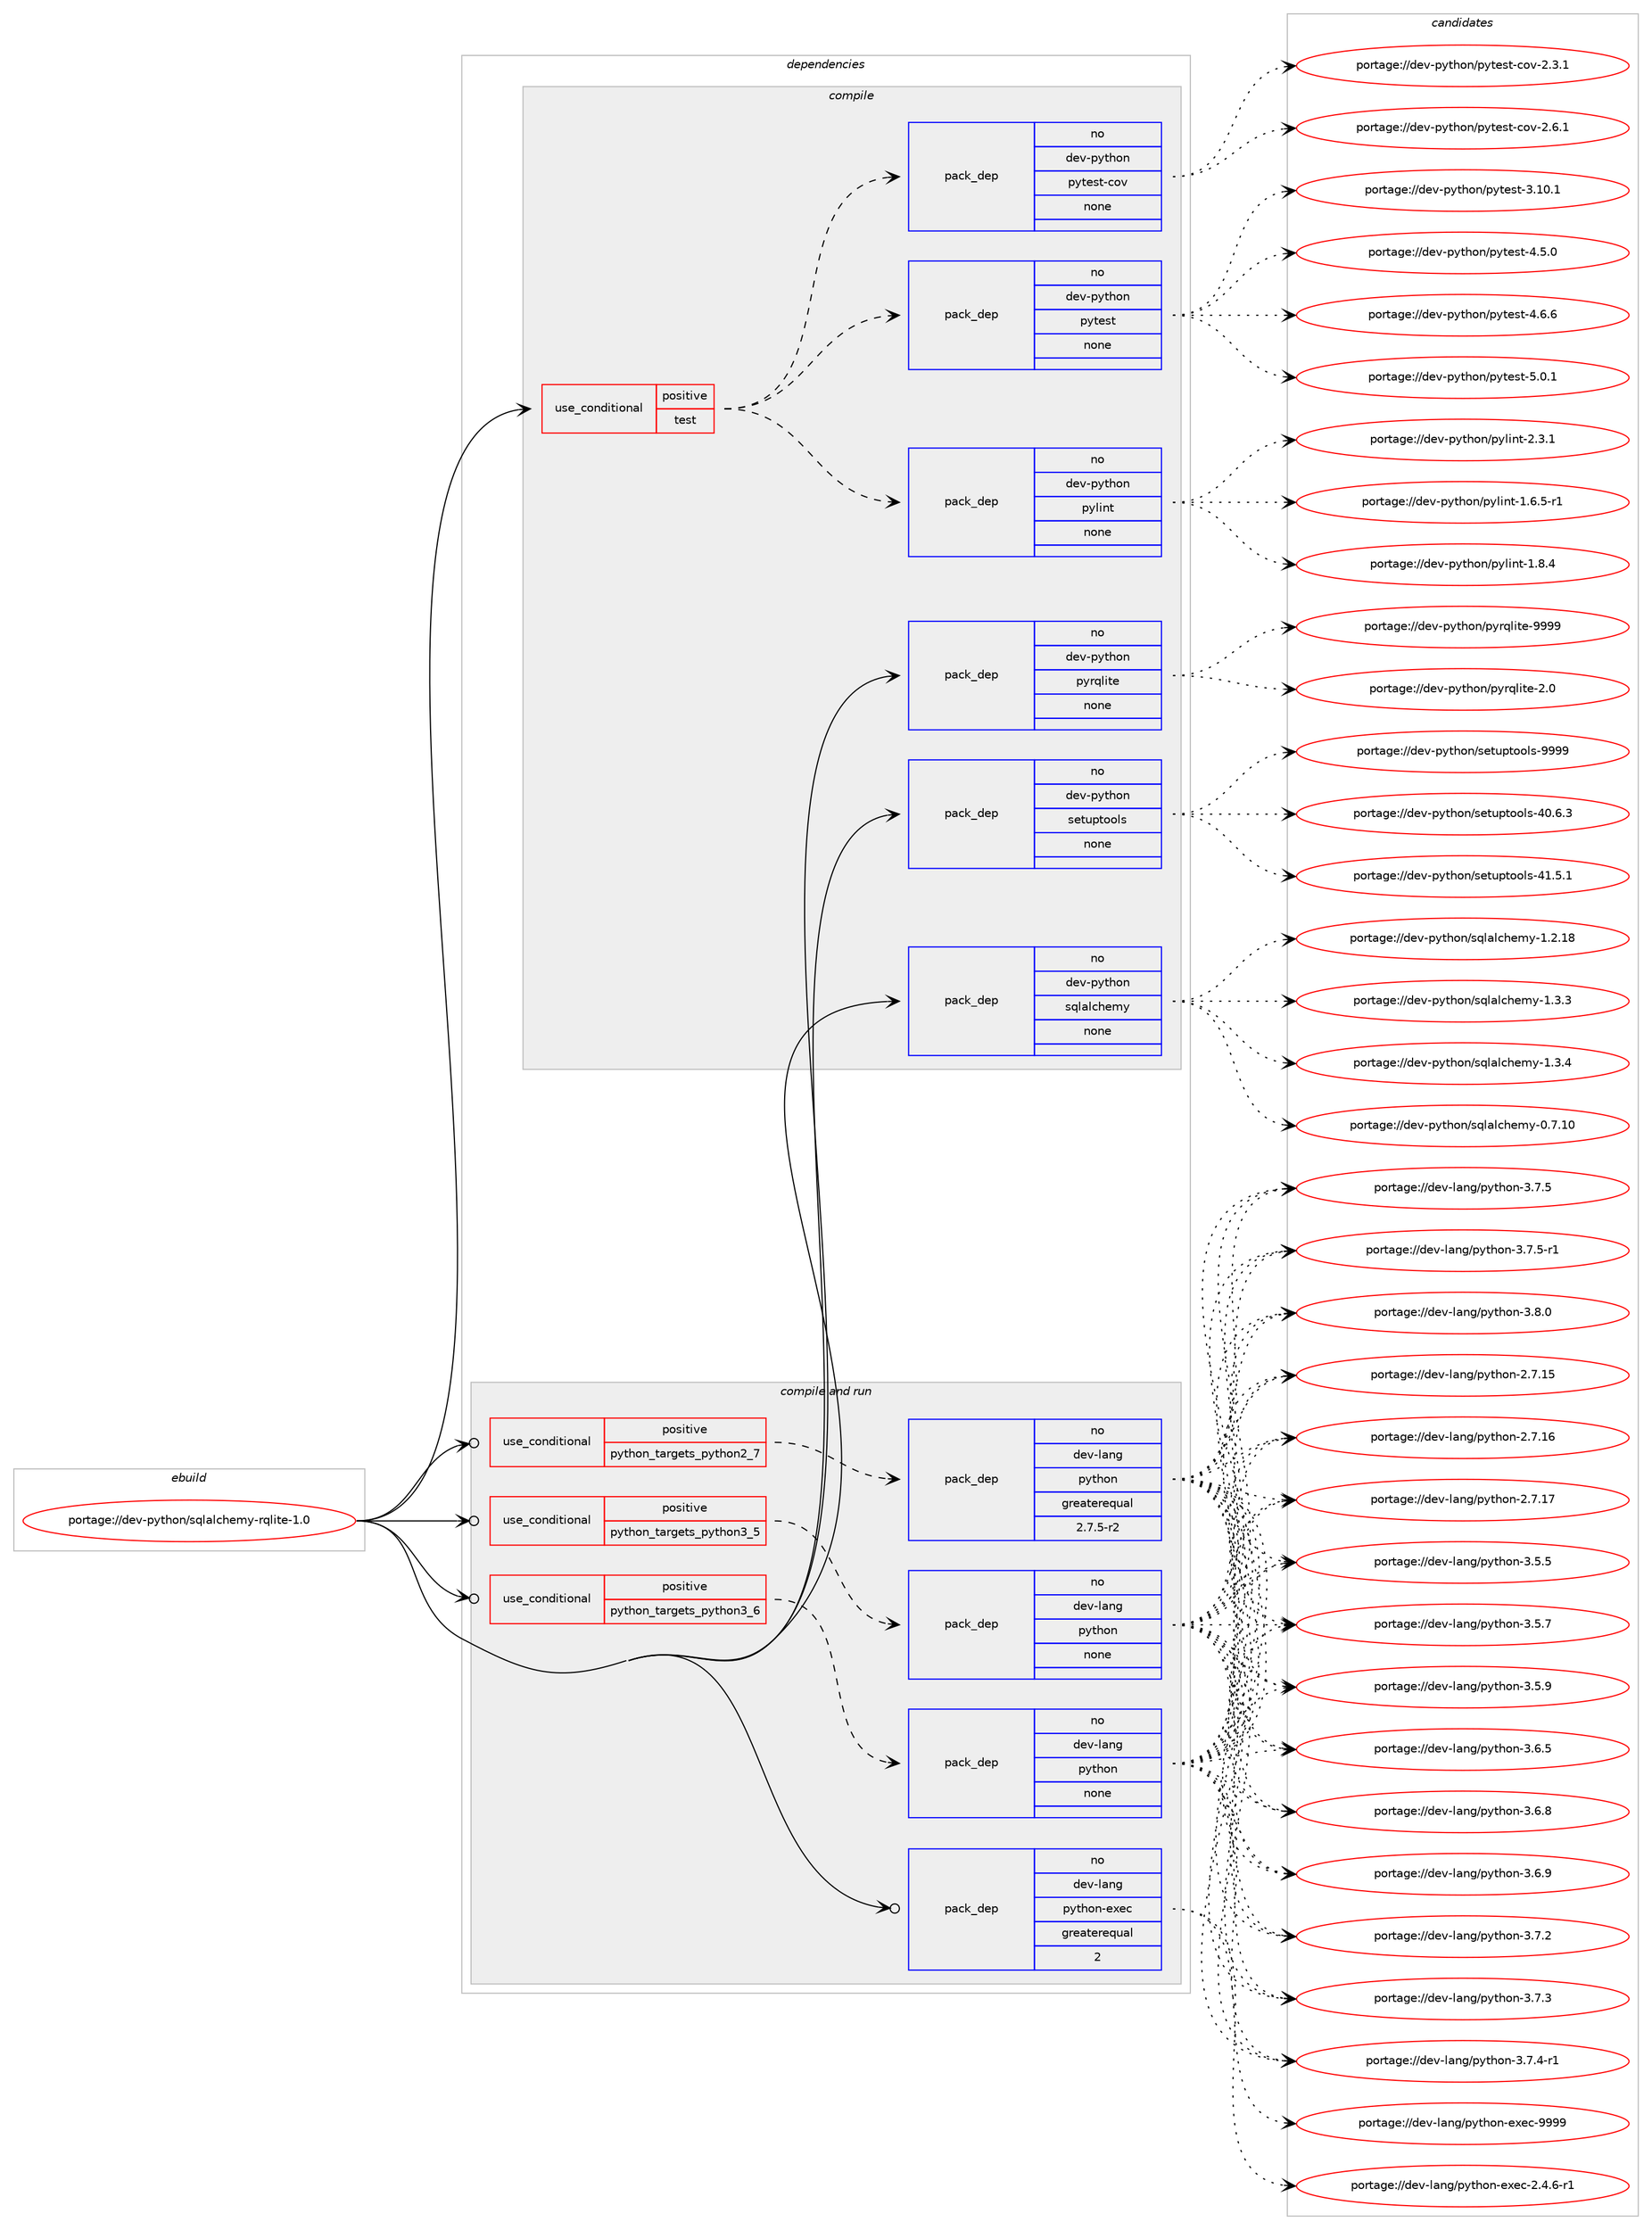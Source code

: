 digraph prolog {

# *************
# Graph options
# *************

newrank=true;
concentrate=true;
compound=true;
graph [rankdir=LR,fontname=Helvetica,fontsize=10,ranksep=1.5];#, ranksep=2.5, nodesep=0.2];
edge  [arrowhead=vee];
node  [fontname=Helvetica,fontsize=10];

# **********
# The ebuild
# **********

subgraph cluster_leftcol {
color=gray;
rank=same;
label=<<i>ebuild</i>>;
id [label="portage://dev-python/sqlalchemy-rqlite-1.0", color=red, width=4, href="../dev-python/sqlalchemy-rqlite-1.0.svg"];
}

# ****************
# The dependencies
# ****************

subgraph cluster_midcol {
color=gray;
label=<<i>dependencies</i>>;
subgraph cluster_compile {
fillcolor="#eeeeee";
style=filled;
label=<<i>compile</i>>;
subgraph cond39195 {
dependency173992 [label=<<TABLE BORDER="0" CELLBORDER="1" CELLSPACING="0" CELLPADDING="4"><TR><TD ROWSPAN="3" CELLPADDING="10">use_conditional</TD></TR><TR><TD>positive</TD></TR><TR><TD>test</TD></TR></TABLE>>, shape=none, color=red];
subgraph pack131394 {
dependency173993 [label=<<TABLE BORDER="0" CELLBORDER="1" CELLSPACING="0" CELLPADDING="4" WIDTH="220"><TR><TD ROWSPAN="6" CELLPADDING="30">pack_dep</TD></TR><TR><TD WIDTH="110">no</TD></TR><TR><TD>dev-python</TD></TR><TR><TD>pytest</TD></TR><TR><TD>none</TD></TR><TR><TD></TD></TR></TABLE>>, shape=none, color=blue];
}
dependency173992:e -> dependency173993:w [weight=20,style="dashed",arrowhead="vee"];
subgraph pack131395 {
dependency173994 [label=<<TABLE BORDER="0" CELLBORDER="1" CELLSPACING="0" CELLPADDING="4" WIDTH="220"><TR><TD ROWSPAN="6" CELLPADDING="30">pack_dep</TD></TR><TR><TD WIDTH="110">no</TD></TR><TR><TD>dev-python</TD></TR><TR><TD>pytest-cov</TD></TR><TR><TD>none</TD></TR><TR><TD></TD></TR></TABLE>>, shape=none, color=blue];
}
dependency173992:e -> dependency173994:w [weight=20,style="dashed",arrowhead="vee"];
subgraph pack131396 {
dependency173995 [label=<<TABLE BORDER="0" CELLBORDER="1" CELLSPACING="0" CELLPADDING="4" WIDTH="220"><TR><TD ROWSPAN="6" CELLPADDING="30">pack_dep</TD></TR><TR><TD WIDTH="110">no</TD></TR><TR><TD>dev-python</TD></TR><TR><TD>pylint</TD></TR><TR><TD>none</TD></TR><TR><TD></TD></TR></TABLE>>, shape=none, color=blue];
}
dependency173992:e -> dependency173995:w [weight=20,style="dashed",arrowhead="vee"];
}
id:e -> dependency173992:w [weight=20,style="solid",arrowhead="vee"];
subgraph pack131397 {
dependency173996 [label=<<TABLE BORDER="0" CELLBORDER="1" CELLSPACING="0" CELLPADDING="4" WIDTH="220"><TR><TD ROWSPAN="6" CELLPADDING="30">pack_dep</TD></TR><TR><TD WIDTH="110">no</TD></TR><TR><TD>dev-python</TD></TR><TR><TD>pyrqlite</TD></TR><TR><TD>none</TD></TR><TR><TD></TD></TR></TABLE>>, shape=none, color=blue];
}
id:e -> dependency173996:w [weight=20,style="solid",arrowhead="vee"];
subgraph pack131398 {
dependency173997 [label=<<TABLE BORDER="0" CELLBORDER="1" CELLSPACING="0" CELLPADDING="4" WIDTH="220"><TR><TD ROWSPAN="6" CELLPADDING="30">pack_dep</TD></TR><TR><TD WIDTH="110">no</TD></TR><TR><TD>dev-python</TD></TR><TR><TD>setuptools</TD></TR><TR><TD>none</TD></TR><TR><TD></TD></TR></TABLE>>, shape=none, color=blue];
}
id:e -> dependency173997:w [weight=20,style="solid",arrowhead="vee"];
subgraph pack131399 {
dependency173998 [label=<<TABLE BORDER="0" CELLBORDER="1" CELLSPACING="0" CELLPADDING="4" WIDTH="220"><TR><TD ROWSPAN="6" CELLPADDING="30">pack_dep</TD></TR><TR><TD WIDTH="110">no</TD></TR><TR><TD>dev-python</TD></TR><TR><TD>sqlalchemy</TD></TR><TR><TD>none</TD></TR><TR><TD></TD></TR></TABLE>>, shape=none, color=blue];
}
id:e -> dependency173998:w [weight=20,style="solid",arrowhead="vee"];
}
subgraph cluster_compileandrun {
fillcolor="#eeeeee";
style=filled;
label=<<i>compile and run</i>>;
subgraph cond39196 {
dependency173999 [label=<<TABLE BORDER="0" CELLBORDER="1" CELLSPACING="0" CELLPADDING="4"><TR><TD ROWSPAN="3" CELLPADDING="10">use_conditional</TD></TR><TR><TD>positive</TD></TR><TR><TD>python_targets_python2_7</TD></TR></TABLE>>, shape=none, color=red];
subgraph pack131400 {
dependency174000 [label=<<TABLE BORDER="0" CELLBORDER="1" CELLSPACING="0" CELLPADDING="4" WIDTH="220"><TR><TD ROWSPAN="6" CELLPADDING="30">pack_dep</TD></TR><TR><TD WIDTH="110">no</TD></TR><TR><TD>dev-lang</TD></TR><TR><TD>python</TD></TR><TR><TD>greaterequal</TD></TR><TR><TD>2.7.5-r2</TD></TR></TABLE>>, shape=none, color=blue];
}
dependency173999:e -> dependency174000:w [weight=20,style="dashed",arrowhead="vee"];
}
id:e -> dependency173999:w [weight=20,style="solid",arrowhead="odotvee"];
subgraph cond39197 {
dependency174001 [label=<<TABLE BORDER="0" CELLBORDER="1" CELLSPACING="0" CELLPADDING="4"><TR><TD ROWSPAN="3" CELLPADDING="10">use_conditional</TD></TR><TR><TD>positive</TD></TR><TR><TD>python_targets_python3_5</TD></TR></TABLE>>, shape=none, color=red];
subgraph pack131401 {
dependency174002 [label=<<TABLE BORDER="0" CELLBORDER="1" CELLSPACING="0" CELLPADDING="4" WIDTH="220"><TR><TD ROWSPAN="6" CELLPADDING="30">pack_dep</TD></TR><TR><TD WIDTH="110">no</TD></TR><TR><TD>dev-lang</TD></TR><TR><TD>python</TD></TR><TR><TD>none</TD></TR><TR><TD></TD></TR></TABLE>>, shape=none, color=blue];
}
dependency174001:e -> dependency174002:w [weight=20,style="dashed",arrowhead="vee"];
}
id:e -> dependency174001:w [weight=20,style="solid",arrowhead="odotvee"];
subgraph cond39198 {
dependency174003 [label=<<TABLE BORDER="0" CELLBORDER="1" CELLSPACING="0" CELLPADDING="4"><TR><TD ROWSPAN="3" CELLPADDING="10">use_conditional</TD></TR><TR><TD>positive</TD></TR><TR><TD>python_targets_python3_6</TD></TR></TABLE>>, shape=none, color=red];
subgraph pack131402 {
dependency174004 [label=<<TABLE BORDER="0" CELLBORDER="1" CELLSPACING="0" CELLPADDING="4" WIDTH="220"><TR><TD ROWSPAN="6" CELLPADDING="30">pack_dep</TD></TR><TR><TD WIDTH="110">no</TD></TR><TR><TD>dev-lang</TD></TR><TR><TD>python</TD></TR><TR><TD>none</TD></TR><TR><TD></TD></TR></TABLE>>, shape=none, color=blue];
}
dependency174003:e -> dependency174004:w [weight=20,style="dashed",arrowhead="vee"];
}
id:e -> dependency174003:w [weight=20,style="solid",arrowhead="odotvee"];
subgraph pack131403 {
dependency174005 [label=<<TABLE BORDER="0" CELLBORDER="1" CELLSPACING="0" CELLPADDING="4" WIDTH="220"><TR><TD ROWSPAN="6" CELLPADDING="30">pack_dep</TD></TR><TR><TD WIDTH="110">no</TD></TR><TR><TD>dev-lang</TD></TR><TR><TD>python-exec</TD></TR><TR><TD>greaterequal</TD></TR><TR><TD>2</TD></TR></TABLE>>, shape=none, color=blue];
}
id:e -> dependency174005:w [weight=20,style="solid",arrowhead="odotvee"];
}
subgraph cluster_run {
fillcolor="#eeeeee";
style=filled;
label=<<i>run</i>>;
}
}

# **************
# The candidates
# **************

subgraph cluster_choices {
rank=same;
color=gray;
label=<<i>candidates</i>>;

subgraph choice131394 {
color=black;
nodesep=1;
choiceportage100101118451121211161041111104711212111610111511645514649484649 [label="portage://dev-python/pytest-3.10.1", color=red, width=4,href="../dev-python/pytest-3.10.1.svg"];
choiceportage1001011184511212111610411111047112121116101115116455246534648 [label="portage://dev-python/pytest-4.5.0", color=red, width=4,href="../dev-python/pytest-4.5.0.svg"];
choiceportage1001011184511212111610411111047112121116101115116455246544654 [label="portage://dev-python/pytest-4.6.6", color=red, width=4,href="../dev-python/pytest-4.6.6.svg"];
choiceportage1001011184511212111610411111047112121116101115116455346484649 [label="portage://dev-python/pytest-5.0.1", color=red, width=4,href="../dev-python/pytest-5.0.1.svg"];
dependency173993:e -> choiceportage100101118451121211161041111104711212111610111511645514649484649:w [style=dotted,weight="100"];
dependency173993:e -> choiceportage1001011184511212111610411111047112121116101115116455246534648:w [style=dotted,weight="100"];
dependency173993:e -> choiceportage1001011184511212111610411111047112121116101115116455246544654:w [style=dotted,weight="100"];
dependency173993:e -> choiceportage1001011184511212111610411111047112121116101115116455346484649:w [style=dotted,weight="100"];
}
subgraph choice131395 {
color=black;
nodesep=1;
choiceportage10010111845112121116104111110471121211161011151164599111118455046514649 [label="portage://dev-python/pytest-cov-2.3.1", color=red, width=4,href="../dev-python/pytest-cov-2.3.1.svg"];
choiceportage10010111845112121116104111110471121211161011151164599111118455046544649 [label="portage://dev-python/pytest-cov-2.6.1", color=red, width=4,href="../dev-python/pytest-cov-2.6.1.svg"];
dependency173994:e -> choiceportage10010111845112121116104111110471121211161011151164599111118455046514649:w [style=dotted,weight="100"];
dependency173994:e -> choiceportage10010111845112121116104111110471121211161011151164599111118455046544649:w [style=dotted,weight="100"];
}
subgraph choice131396 {
color=black;
nodesep=1;
choiceportage10010111845112121116104111110471121211081051101164549465446534511449 [label="portage://dev-python/pylint-1.6.5-r1", color=red, width=4,href="../dev-python/pylint-1.6.5-r1.svg"];
choiceportage1001011184511212111610411111047112121108105110116454946564652 [label="portage://dev-python/pylint-1.8.4", color=red, width=4,href="../dev-python/pylint-1.8.4.svg"];
choiceportage1001011184511212111610411111047112121108105110116455046514649 [label="portage://dev-python/pylint-2.3.1", color=red, width=4,href="../dev-python/pylint-2.3.1.svg"];
dependency173995:e -> choiceportage10010111845112121116104111110471121211081051101164549465446534511449:w [style=dotted,weight="100"];
dependency173995:e -> choiceportage1001011184511212111610411111047112121108105110116454946564652:w [style=dotted,weight="100"];
dependency173995:e -> choiceportage1001011184511212111610411111047112121108105110116455046514649:w [style=dotted,weight="100"];
}
subgraph choice131397 {
color=black;
nodesep=1;
choiceportage100101118451121211161041111104711212111411310810511610145504648 [label="portage://dev-python/pyrqlite-2.0", color=red, width=4,href="../dev-python/pyrqlite-2.0.svg"];
choiceportage10010111845112121116104111110471121211141131081051161014557575757 [label="portage://dev-python/pyrqlite-9999", color=red, width=4,href="../dev-python/pyrqlite-9999.svg"];
dependency173996:e -> choiceportage100101118451121211161041111104711212111411310810511610145504648:w [style=dotted,weight="100"];
dependency173996:e -> choiceportage10010111845112121116104111110471121211141131081051161014557575757:w [style=dotted,weight="100"];
}
subgraph choice131398 {
color=black;
nodesep=1;
choiceportage100101118451121211161041111104711510111611711211611111110811545524846544651 [label="portage://dev-python/setuptools-40.6.3", color=red, width=4,href="../dev-python/setuptools-40.6.3.svg"];
choiceportage100101118451121211161041111104711510111611711211611111110811545524946534649 [label="portage://dev-python/setuptools-41.5.1", color=red, width=4,href="../dev-python/setuptools-41.5.1.svg"];
choiceportage10010111845112121116104111110471151011161171121161111111081154557575757 [label="portage://dev-python/setuptools-9999", color=red, width=4,href="../dev-python/setuptools-9999.svg"];
dependency173997:e -> choiceportage100101118451121211161041111104711510111611711211611111110811545524846544651:w [style=dotted,weight="100"];
dependency173997:e -> choiceportage100101118451121211161041111104711510111611711211611111110811545524946534649:w [style=dotted,weight="100"];
dependency173997:e -> choiceportage10010111845112121116104111110471151011161171121161111111081154557575757:w [style=dotted,weight="100"];
}
subgraph choice131399 {
color=black;
nodesep=1;
choiceportage1001011184511212111610411111047115113108971089910410110912145484655464948 [label="portage://dev-python/sqlalchemy-0.7.10", color=red, width=4,href="../dev-python/sqlalchemy-0.7.10.svg"];
choiceportage1001011184511212111610411111047115113108971089910410110912145494650464956 [label="portage://dev-python/sqlalchemy-1.2.18", color=red, width=4,href="../dev-python/sqlalchemy-1.2.18.svg"];
choiceportage10010111845112121116104111110471151131089710899104101109121454946514651 [label="portage://dev-python/sqlalchemy-1.3.3", color=red, width=4,href="../dev-python/sqlalchemy-1.3.3.svg"];
choiceportage10010111845112121116104111110471151131089710899104101109121454946514652 [label="portage://dev-python/sqlalchemy-1.3.4", color=red, width=4,href="../dev-python/sqlalchemy-1.3.4.svg"];
dependency173998:e -> choiceportage1001011184511212111610411111047115113108971089910410110912145484655464948:w [style=dotted,weight="100"];
dependency173998:e -> choiceportage1001011184511212111610411111047115113108971089910410110912145494650464956:w [style=dotted,weight="100"];
dependency173998:e -> choiceportage10010111845112121116104111110471151131089710899104101109121454946514651:w [style=dotted,weight="100"];
dependency173998:e -> choiceportage10010111845112121116104111110471151131089710899104101109121454946514652:w [style=dotted,weight="100"];
}
subgraph choice131400 {
color=black;
nodesep=1;
choiceportage10010111845108971101034711212111610411111045504655464953 [label="portage://dev-lang/python-2.7.15", color=red, width=4,href="../dev-lang/python-2.7.15.svg"];
choiceportage10010111845108971101034711212111610411111045504655464954 [label="portage://dev-lang/python-2.7.16", color=red, width=4,href="../dev-lang/python-2.7.16.svg"];
choiceportage10010111845108971101034711212111610411111045504655464955 [label="portage://dev-lang/python-2.7.17", color=red, width=4,href="../dev-lang/python-2.7.17.svg"];
choiceportage100101118451089711010347112121116104111110455146534653 [label="portage://dev-lang/python-3.5.5", color=red, width=4,href="../dev-lang/python-3.5.5.svg"];
choiceportage100101118451089711010347112121116104111110455146534655 [label="portage://dev-lang/python-3.5.7", color=red, width=4,href="../dev-lang/python-3.5.7.svg"];
choiceportage100101118451089711010347112121116104111110455146534657 [label="portage://dev-lang/python-3.5.9", color=red, width=4,href="../dev-lang/python-3.5.9.svg"];
choiceportage100101118451089711010347112121116104111110455146544653 [label="portage://dev-lang/python-3.6.5", color=red, width=4,href="../dev-lang/python-3.6.5.svg"];
choiceportage100101118451089711010347112121116104111110455146544656 [label="portage://dev-lang/python-3.6.8", color=red, width=4,href="../dev-lang/python-3.6.8.svg"];
choiceportage100101118451089711010347112121116104111110455146544657 [label="portage://dev-lang/python-3.6.9", color=red, width=4,href="../dev-lang/python-3.6.9.svg"];
choiceportage100101118451089711010347112121116104111110455146554650 [label="portage://dev-lang/python-3.7.2", color=red, width=4,href="../dev-lang/python-3.7.2.svg"];
choiceportage100101118451089711010347112121116104111110455146554651 [label="portage://dev-lang/python-3.7.3", color=red, width=4,href="../dev-lang/python-3.7.3.svg"];
choiceportage1001011184510897110103471121211161041111104551465546524511449 [label="portage://dev-lang/python-3.7.4-r1", color=red, width=4,href="../dev-lang/python-3.7.4-r1.svg"];
choiceportage100101118451089711010347112121116104111110455146554653 [label="portage://dev-lang/python-3.7.5", color=red, width=4,href="../dev-lang/python-3.7.5.svg"];
choiceportage1001011184510897110103471121211161041111104551465546534511449 [label="portage://dev-lang/python-3.7.5-r1", color=red, width=4,href="../dev-lang/python-3.7.5-r1.svg"];
choiceportage100101118451089711010347112121116104111110455146564648 [label="portage://dev-lang/python-3.8.0", color=red, width=4,href="../dev-lang/python-3.8.0.svg"];
dependency174000:e -> choiceportage10010111845108971101034711212111610411111045504655464953:w [style=dotted,weight="100"];
dependency174000:e -> choiceportage10010111845108971101034711212111610411111045504655464954:w [style=dotted,weight="100"];
dependency174000:e -> choiceportage10010111845108971101034711212111610411111045504655464955:w [style=dotted,weight="100"];
dependency174000:e -> choiceportage100101118451089711010347112121116104111110455146534653:w [style=dotted,weight="100"];
dependency174000:e -> choiceportage100101118451089711010347112121116104111110455146534655:w [style=dotted,weight="100"];
dependency174000:e -> choiceportage100101118451089711010347112121116104111110455146534657:w [style=dotted,weight="100"];
dependency174000:e -> choiceportage100101118451089711010347112121116104111110455146544653:w [style=dotted,weight="100"];
dependency174000:e -> choiceportage100101118451089711010347112121116104111110455146544656:w [style=dotted,weight="100"];
dependency174000:e -> choiceportage100101118451089711010347112121116104111110455146544657:w [style=dotted,weight="100"];
dependency174000:e -> choiceportage100101118451089711010347112121116104111110455146554650:w [style=dotted,weight="100"];
dependency174000:e -> choiceportage100101118451089711010347112121116104111110455146554651:w [style=dotted,weight="100"];
dependency174000:e -> choiceportage1001011184510897110103471121211161041111104551465546524511449:w [style=dotted,weight="100"];
dependency174000:e -> choiceportage100101118451089711010347112121116104111110455146554653:w [style=dotted,weight="100"];
dependency174000:e -> choiceportage1001011184510897110103471121211161041111104551465546534511449:w [style=dotted,weight="100"];
dependency174000:e -> choiceportage100101118451089711010347112121116104111110455146564648:w [style=dotted,weight="100"];
}
subgraph choice131401 {
color=black;
nodesep=1;
choiceportage10010111845108971101034711212111610411111045504655464953 [label="portage://dev-lang/python-2.7.15", color=red, width=4,href="../dev-lang/python-2.7.15.svg"];
choiceportage10010111845108971101034711212111610411111045504655464954 [label="portage://dev-lang/python-2.7.16", color=red, width=4,href="../dev-lang/python-2.7.16.svg"];
choiceportage10010111845108971101034711212111610411111045504655464955 [label="portage://dev-lang/python-2.7.17", color=red, width=4,href="../dev-lang/python-2.7.17.svg"];
choiceportage100101118451089711010347112121116104111110455146534653 [label="portage://dev-lang/python-3.5.5", color=red, width=4,href="../dev-lang/python-3.5.5.svg"];
choiceportage100101118451089711010347112121116104111110455146534655 [label="portage://dev-lang/python-3.5.7", color=red, width=4,href="../dev-lang/python-3.5.7.svg"];
choiceportage100101118451089711010347112121116104111110455146534657 [label="portage://dev-lang/python-3.5.9", color=red, width=4,href="../dev-lang/python-3.5.9.svg"];
choiceportage100101118451089711010347112121116104111110455146544653 [label="portage://dev-lang/python-3.6.5", color=red, width=4,href="../dev-lang/python-3.6.5.svg"];
choiceportage100101118451089711010347112121116104111110455146544656 [label="portage://dev-lang/python-3.6.8", color=red, width=4,href="../dev-lang/python-3.6.8.svg"];
choiceportage100101118451089711010347112121116104111110455146544657 [label="portage://dev-lang/python-3.6.9", color=red, width=4,href="../dev-lang/python-3.6.9.svg"];
choiceportage100101118451089711010347112121116104111110455146554650 [label="portage://dev-lang/python-3.7.2", color=red, width=4,href="../dev-lang/python-3.7.2.svg"];
choiceportage100101118451089711010347112121116104111110455146554651 [label="portage://dev-lang/python-3.7.3", color=red, width=4,href="../dev-lang/python-3.7.3.svg"];
choiceportage1001011184510897110103471121211161041111104551465546524511449 [label="portage://dev-lang/python-3.7.4-r1", color=red, width=4,href="../dev-lang/python-3.7.4-r1.svg"];
choiceportage100101118451089711010347112121116104111110455146554653 [label="portage://dev-lang/python-3.7.5", color=red, width=4,href="../dev-lang/python-3.7.5.svg"];
choiceportage1001011184510897110103471121211161041111104551465546534511449 [label="portage://dev-lang/python-3.7.5-r1", color=red, width=4,href="../dev-lang/python-3.7.5-r1.svg"];
choiceportage100101118451089711010347112121116104111110455146564648 [label="portage://dev-lang/python-3.8.0", color=red, width=4,href="../dev-lang/python-3.8.0.svg"];
dependency174002:e -> choiceportage10010111845108971101034711212111610411111045504655464953:w [style=dotted,weight="100"];
dependency174002:e -> choiceportage10010111845108971101034711212111610411111045504655464954:w [style=dotted,weight="100"];
dependency174002:e -> choiceportage10010111845108971101034711212111610411111045504655464955:w [style=dotted,weight="100"];
dependency174002:e -> choiceportage100101118451089711010347112121116104111110455146534653:w [style=dotted,weight="100"];
dependency174002:e -> choiceportage100101118451089711010347112121116104111110455146534655:w [style=dotted,weight="100"];
dependency174002:e -> choiceportage100101118451089711010347112121116104111110455146534657:w [style=dotted,weight="100"];
dependency174002:e -> choiceportage100101118451089711010347112121116104111110455146544653:w [style=dotted,weight="100"];
dependency174002:e -> choiceportage100101118451089711010347112121116104111110455146544656:w [style=dotted,weight="100"];
dependency174002:e -> choiceportage100101118451089711010347112121116104111110455146544657:w [style=dotted,weight="100"];
dependency174002:e -> choiceportage100101118451089711010347112121116104111110455146554650:w [style=dotted,weight="100"];
dependency174002:e -> choiceportage100101118451089711010347112121116104111110455146554651:w [style=dotted,weight="100"];
dependency174002:e -> choiceportage1001011184510897110103471121211161041111104551465546524511449:w [style=dotted,weight="100"];
dependency174002:e -> choiceportage100101118451089711010347112121116104111110455146554653:w [style=dotted,weight="100"];
dependency174002:e -> choiceportage1001011184510897110103471121211161041111104551465546534511449:w [style=dotted,weight="100"];
dependency174002:e -> choiceportage100101118451089711010347112121116104111110455146564648:w [style=dotted,weight="100"];
}
subgraph choice131402 {
color=black;
nodesep=1;
choiceportage10010111845108971101034711212111610411111045504655464953 [label="portage://dev-lang/python-2.7.15", color=red, width=4,href="../dev-lang/python-2.7.15.svg"];
choiceportage10010111845108971101034711212111610411111045504655464954 [label="portage://dev-lang/python-2.7.16", color=red, width=4,href="../dev-lang/python-2.7.16.svg"];
choiceportage10010111845108971101034711212111610411111045504655464955 [label="portage://dev-lang/python-2.7.17", color=red, width=4,href="../dev-lang/python-2.7.17.svg"];
choiceportage100101118451089711010347112121116104111110455146534653 [label="portage://dev-lang/python-3.5.5", color=red, width=4,href="../dev-lang/python-3.5.5.svg"];
choiceportage100101118451089711010347112121116104111110455146534655 [label="portage://dev-lang/python-3.5.7", color=red, width=4,href="../dev-lang/python-3.5.7.svg"];
choiceportage100101118451089711010347112121116104111110455146534657 [label="portage://dev-lang/python-3.5.9", color=red, width=4,href="../dev-lang/python-3.5.9.svg"];
choiceportage100101118451089711010347112121116104111110455146544653 [label="portage://dev-lang/python-3.6.5", color=red, width=4,href="../dev-lang/python-3.6.5.svg"];
choiceportage100101118451089711010347112121116104111110455146544656 [label="portage://dev-lang/python-3.6.8", color=red, width=4,href="../dev-lang/python-3.6.8.svg"];
choiceportage100101118451089711010347112121116104111110455146544657 [label="portage://dev-lang/python-3.6.9", color=red, width=4,href="../dev-lang/python-3.6.9.svg"];
choiceportage100101118451089711010347112121116104111110455146554650 [label="portage://dev-lang/python-3.7.2", color=red, width=4,href="../dev-lang/python-3.7.2.svg"];
choiceportage100101118451089711010347112121116104111110455146554651 [label="portage://dev-lang/python-3.7.3", color=red, width=4,href="../dev-lang/python-3.7.3.svg"];
choiceportage1001011184510897110103471121211161041111104551465546524511449 [label="portage://dev-lang/python-3.7.4-r1", color=red, width=4,href="../dev-lang/python-3.7.4-r1.svg"];
choiceportage100101118451089711010347112121116104111110455146554653 [label="portage://dev-lang/python-3.7.5", color=red, width=4,href="../dev-lang/python-3.7.5.svg"];
choiceportage1001011184510897110103471121211161041111104551465546534511449 [label="portage://dev-lang/python-3.7.5-r1", color=red, width=4,href="../dev-lang/python-3.7.5-r1.svg"];
choiceportage100101118451089711010347112121116104111110455146564648 [label="portage://dev-lang/python-3.8.0", color=red, width=4,href="../dev-lang/python-3.8.0.svg"];
dependency174004:e -> choiceportage10010111845108971101034711212111610411111045504655464953:w [style=dotted,weight="100"];
dependency174004:e -> choiceportage10010111845108971101034711212111610411111045504655464954:w [style=dotted,weight="100"];
dependency174004:e -> choiceportage10010111845108971101034711212111610411111045504655464955:w [style=dotted,weight="100"];
dependency174004:e -> choiceportage100101118451089711010347112121116104111110455146534653:w [style=dotted,weight="100"];
dependency174004:e -> choiceportage100101118451089711010347112121116104111110455146534655:w [style=dotted,weight="100"];
dependency174004:e -> choiceportage100101118451089711010347112121116104111110455146534657:w [style=dotted,weight="100"];
dependency174004:e -> choiceportage100101118451089711010347112121116104111110455146544653:w [style=dotted,weight="100"];
dependency174004:e -> choiceportage100101118451089711010347112121116104111110455146544656:w [style=dotted,weight="100"];
dependency174004:e -> choiceportage100101118451089711010347112121116104111110455146544657:w [style=dotted,weight="100"];
dependency174004:e -> choiceportage100101118451089711010347112121116104111110455146554650:w [style=dotted,weight="100"];
dependency174004:e -> choiceportage100101118451089711010347112121116104111110455146554651:w [style=dotted,weight="100"];
dependency174004:e -> choiceportage1001011184510897110103471121211161041111104551465546524511449:w [style=dotted,weight="100"];
dependency174004:e -> choiceportage100101118451089711010347112121116104111110455146554653:w [style=dotted,weight="100"];
dependency174004:e -> choiceportage1001011184510897110103471121211161041111104551465546534511449:w [style=dotted,weight="100"];
dependency174004:e -> choiceportage100101118451089711010347112121116104111110455146564648:w [style=dotted,weight="100"];
}
subgraph choice131403 {
color=black;
nodesep=1;
choiceportage10010111845108971101034711212111610411111045101120101994550465246544511449 [label="portage://dev-lang/python-exec-2.4.6-r1", color=red, width=4,href="../dev-lang/python-exec-2.4.6-r1.svg"];
choiceportage10010111845108971101034711212111610411111045101120101994557575757 [label="portage://dev-lang/python-exec-9999", color=red, width=4,href="../dev-lang/python-exec-9999.svg"];
dependency174005:e -> choiceportage10010111845108971101034711212111610411111045101120101994550465246544511449:w [style=dotted,weight="100"];
dependency174005:e -> choiceportage10010111845108971101034711212111610411111045101120101994557575757:w [style=dotted,weight="100"];
}
}

}
